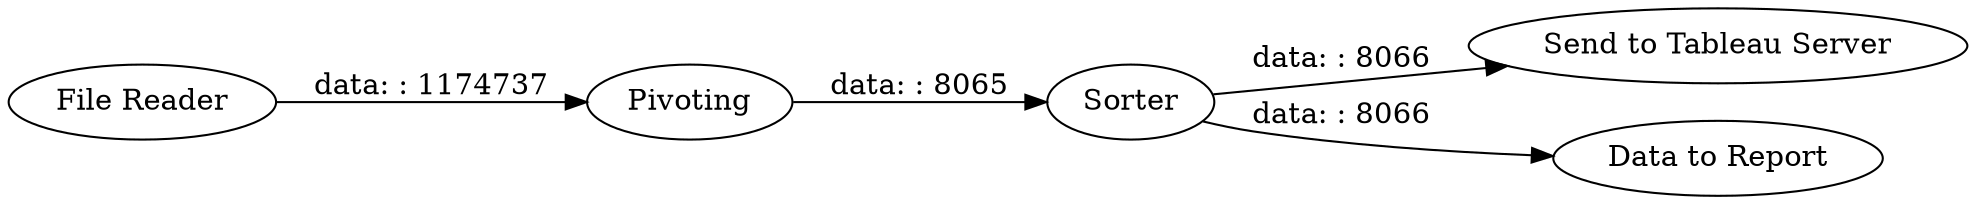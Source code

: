 digraph {
	"3424327051302375057_15" [label=Sorter]
	"3424327051302375057_19" [label="Send to Tableau Server"]
	"3424327051302375057_16" [label="Data to Report"]
	"3424327051302375057_18" [label="File Reader"]
	"3424327051302375057_17" [label=Pivoting]
	"3424327051302375057_17" -> "3424327051302375057_15" [label="data: : 8065"]
	"3424327051302375057_18" -> "3424327051302375057_17" [label="data: : 1174737"]
	"3424327051302375057_15" -> "3424327051302375057_19" [label="data: : 8066"]
	"3424327051302375057_15" -> "3424327051302375057_16" [label="data: : 8066"]
	rankdir=LR
}
